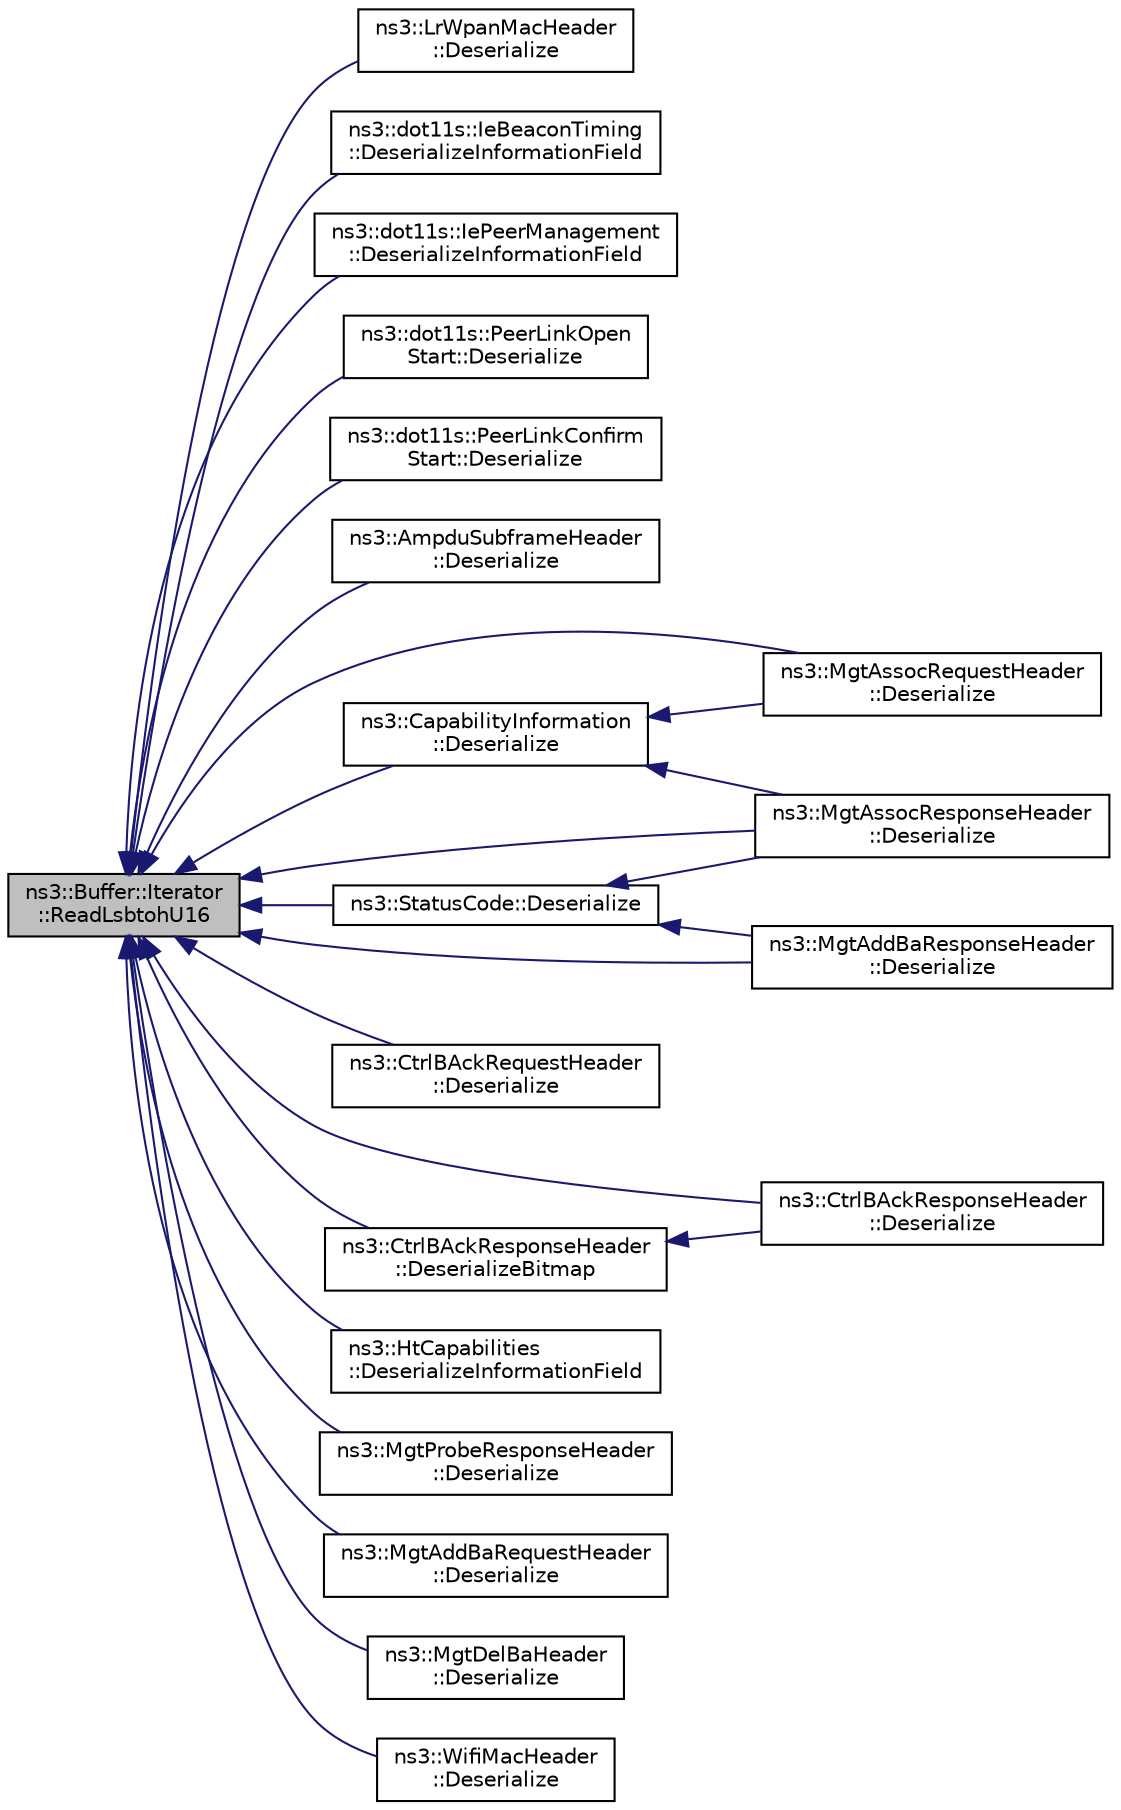 digraph "ns3::Buffer::Iterator::ReadLsbtohU16"
{
  edge [fontname="Helvetica",fontsize="10",labelfontname="Helvetica",labelfontsize="10"];
  node [fontname="Helvetica",fontsize="10",shape=record];
  rankdir="LR";
  Node1 [label="ns3::Buffer::Iterator\l::ReadLsbtohU16",height=0.2,width=0.4,color="black", fillcolor="grey75", style="filled", fontcolor="black"];
  Node1 -> Node2 [dir="back",color="midnightblue",fontsize="10",style="solid"];
  Node2 [label="ns3::LrWpanMacHeader\l::Deserialize",height=0.2,width=0.4,color="black", fillcolor="white", style="filled",URL="$d8/db7/classns3_1_1LrWpanMacHeader.html#aab33c3f99445389aba5e08b45189c873"];
  Node1 -> Node3 [dir="back",color="midnightblue",fontsize="10",style="solid"];
  Node3 [label="ns3::dot11s::IeBeaconTiming\l::DeserializeInformationField",height=0.2,width=0.4,color="black", fillcolor="white", style="filled",URL="$db/d28/classns3_1_1dot11s_1_1IeBeaconTiming.html#a5149f425c361a13f0b17083b71d46959"];
  Node1 -> Node4 [dir="back",color="midnightblue",fontsize="10",style="solid"];
  Node4 [label="ns3::dot11s::IePeerManagement\l::DeserializeInformationField",height=0.2,width=0.4,color="black", fillcolor="white", style="filled",URL="$d6/d50/classns3_1_1dot11s_1_1IePeerManagement.html#a6748d7d322a37a1ec741f9f0fa3134a0"];
  Node1 -> Node5 [dir="back",color="midnightblue",fontsize="10",style="solid"];
  Node5 [label="ns3::dot11s::PeerLinkOpen\lStart::Deserialize",height=0.2,width=0.4,color="black", fillcolor="white", style="filled",URL="$da/d35/classns3_1_1dot11s_1_1PeerLinkOpenStart.html#a315473be0f383a55415b452b45f688bb"];
  Node1 -> Node6 [dir="back",color="midnightblue",fontsize="10",style="solid"];
  Node6 [label="ns3::dot11s::PeerLinkConfirm\lStart::Deserialize",height=0.2,width=0.4,color="black", fillcolor="white", style="filled",URL="$d2/d02/classns3_1_1dot11s_1_1PeerLinkConfirmStart.html#a6109a09962014a5c64c7a2fd9470978e"];
  Node1 -> Node7 [dir="back",color="midnightblue",fontsize="10",style="solid"];
  Node7 [label="ns3::AmpduSubframeHeader\l::Deserialize",height=0.2,width=0.4,color="black", fillcolor="white", style="filled",URL="$dd/db6/classns3_1_1AmpduSubframeHeader.html#ad0d11be3639b165e9e50a8da64117d9a"];
  Node1 -> Node8 [dir="back",color="midnightblue",fontsize="10",style="solid"];
  Node8 [label="ns3::CapabilityInformation\l::Deserialize",height=0.2,width=0.4,color="black", fillcolor="white", style="filled",URL="$de/d4d/classns3_1_1CapabilityInformation.html#adcf6366b469c428eb21eb25994111cb8"];
  Node8 -> Node9 [dir="back",color="midnightblue",fontsize="10",style="solid"];
  Node9 [label="ns3::MgtAssocRequestHeader\l::Deserialize",height=0.2,width=0.4,color="black", fillcolor="white", style="filled",URL="$d6/dec/classns3_1_1MgtAssocRequestHeader.html#a660806ee6d8ccb5ee7d1790506770e45"];
  Node8 -> Node10 [dir="back",color="midnightblue",fontsize="10",style="solid"];
  Node10 [label="ns3::MgtAssocResponseHeader\l::Deserialize",height=0.2,width=0.4,color="black", fillcolor="white", style="filled",URL="$d2/d1d/classns3_1_1MgtAssocResponseHeader.html#a02b3614f4b8248577849c4091220666d"];
  Node1 -> Node11 [dir="back",color="midnightblue",fontsize="10",style="solid"];
  Node11 [label="ns3::CtrlBAckRequestHeader\l::Deserialize",height=0.2,width=0.4,color="black", fillcolor="white", style="filled",URL="$d9/dda/classns3_1_1CtrlBAckRequestHeader.html#a3a09d762665b8928b3457e6c0e67ad82"];
  Node1 -> Node12 [dir="back",color="midnightblue",fontsize="10",style="solid"];
  Node12 [label="ns3::CtrlBAckResponseHeader\l::Deserialize",height=0.2,width=0.4,color="black", fillcolor="white", style="filled",URL="$dd/da2/classns3_1_1CtrlBAckResponseHeader.html#ab970e4b1ec29e06bcfb79886506a0f9a"];
  Node1 -> Node13 [dir="back",color="midnightblue",fontsize="10",style="solid"];
  Node13 [label="ns3::CtrlBAckResponseHeader\l::DeserializeBitmap",height=0.2,width=0.4,color="black", fillcolor="white", style="filled",URL="$dd/da2/classns3_1_1CtrlBAckResponseHeader.html#a29c8352eaa690d42a0eaefa3985c76d0"];
  Node13 -> Node12 [dir="back",color="midnightblue",fontsize="10",style="solid"];
  Node1 -> Node14 [dir="back",color="midnightblue",fontsize="10",style="solid"];
  Node14 [label="ns3::HtCapabilities\l::DeserializeInformationField",height=0.2,width=0.4,color="black", fillcolor="white", style="filled",URL="$d8/de7/classns3_1_1HtCapabilities.html#ab446238e98254b5778cc209161e6f137"];
  Node1 -> Node15 [dir="back",color="midnightblue",fontsize="10",style="solid"];
  Node15 [label="ns3::MgtProbeResponseHeader\l::Deserialize",height=0.2,width=0.4,color="black", fillcolor="white", style="filled",URL="$d7/d3c/classns3_1_1MgtProbeResponseHeader.html#acf693465957d06ea7f1a06881052b71a"];
  Node1 -> Node9 [dir="back",color="midnightblue",fontsize="10",style="solid"];
  Node1 -> Node10 [dir="back",color="midnightblue",fontsize="10",style="solid"];
  Node1 -> Node16 [dir="back",color="midnightblue",fontsize="10",style="solid"];
  Node16 [label="ns3::MgtAddBaRequestHeader\l::Deserialize",height=0.2,width=0.4,color="black", fillcolor="white", style="filled",URL="$d6/d2d/classns3_1_1MgtAddBaRequestHeader.html#a1d362ddc04f57dac191571e79786660d"];
  Node1 -> Node17 [dir="back",color="midnightblue",fontsize="10",style="solid"];
  Node17 [label="ns3::MgtAddBaResponseHeader\l::Deserialize",height=0.2,width=0.4,color="black", fillcolor="white", style="filled",URL="$db/d55/classns3_1_1MgtAddBaResponseHeader.html#ad4d932f7228397b260cb505033b14eca"];
  Node1 -> Node18 [dir="back",color="midnightblue",fontsize="10",style="solid"];
  Node18 [label="ns3::MgtDelBaHeader\l::Deserialize",height=0.2,width=0.4,color="black", fillcolor="white", style="filled",URL="$df/dd8/classns3_1_1MgtDelBaHeader.html#a69d8934b2ba8529288d0f8797c16e0fb"];
  Node1 -> Node19 [dir="back",color="midnightblue",fontsize="10",style="solid"];
  Node19 [label="ns3::StatusCode::Deserialize",height=0.2,width=0.4,color="black", fillcolor="white", style="filled",URL="$d1/d37/classns3_1_1StatusCode.html#a596cb65ea8362200fa36751d156753f8"];
  Node19 -> Node10 [dir="back",color="midnightblue",fontsize="10",style="solid"];
  Node19 -> Node17 [dir="back",color="midnightblue",fontsize="10",style="solid"];
  Node1 -> Node20 [dir="back",color="midnightblue",fontsize="10",style="solid"];
  Node20 [label="ns3::WifiMacHeader\l::Deserialize",height=0.2,width=0.4,color="black", fillcolor="white", style="filled",URL="$d2/d9b/classns3_1_1WifiMacHeader.html#a90d4600f2911842469f6dad74cbd17e0"];
}
